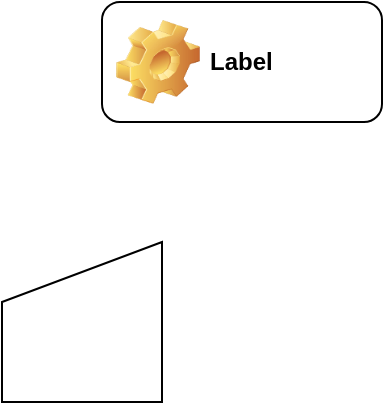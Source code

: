 <mxfile version="22.1.18" type="github">
  <diagram name="第 1 页" id="kq-fdYcwaTwN2yiABXJj">
    <mxGraphModel dx="2074" dy="1146" grid="1" gridSize="10" guides="1" tooltips="1" connect="1" arrows="1" fold="1" page="1" pageScale="1" pageWidth="827" pageHeight="1169" math="0" shadow="0">
      <root>
        <mxCell id="0" />
        <mxCell id="1" parent="0" />
        <mxCell id="0NHi76GXeEHnzKdp0X4n-1" value="" style="shape=manualInput;whiteSpace=wrap;html=1;" vertex="1" parent="1">
          <mxGeometry x="130" y="620" width="80" height="80" as="geometry" />
        </mxCell>
        <mxCell id="0NHi76GXeEHnzKdp0X4n-2" value="Label" style="label;whiteSpace=wrap;html=1;image=img/clipart/Gear_128x128.png" vertex="1" parent="1">
          <mxGeometry x="180" y="500" width="140" height="60" as="geometry" />
        </mxCell>
      </root>
    </mxGraphModel>
  </diagram>
</mxfile>
